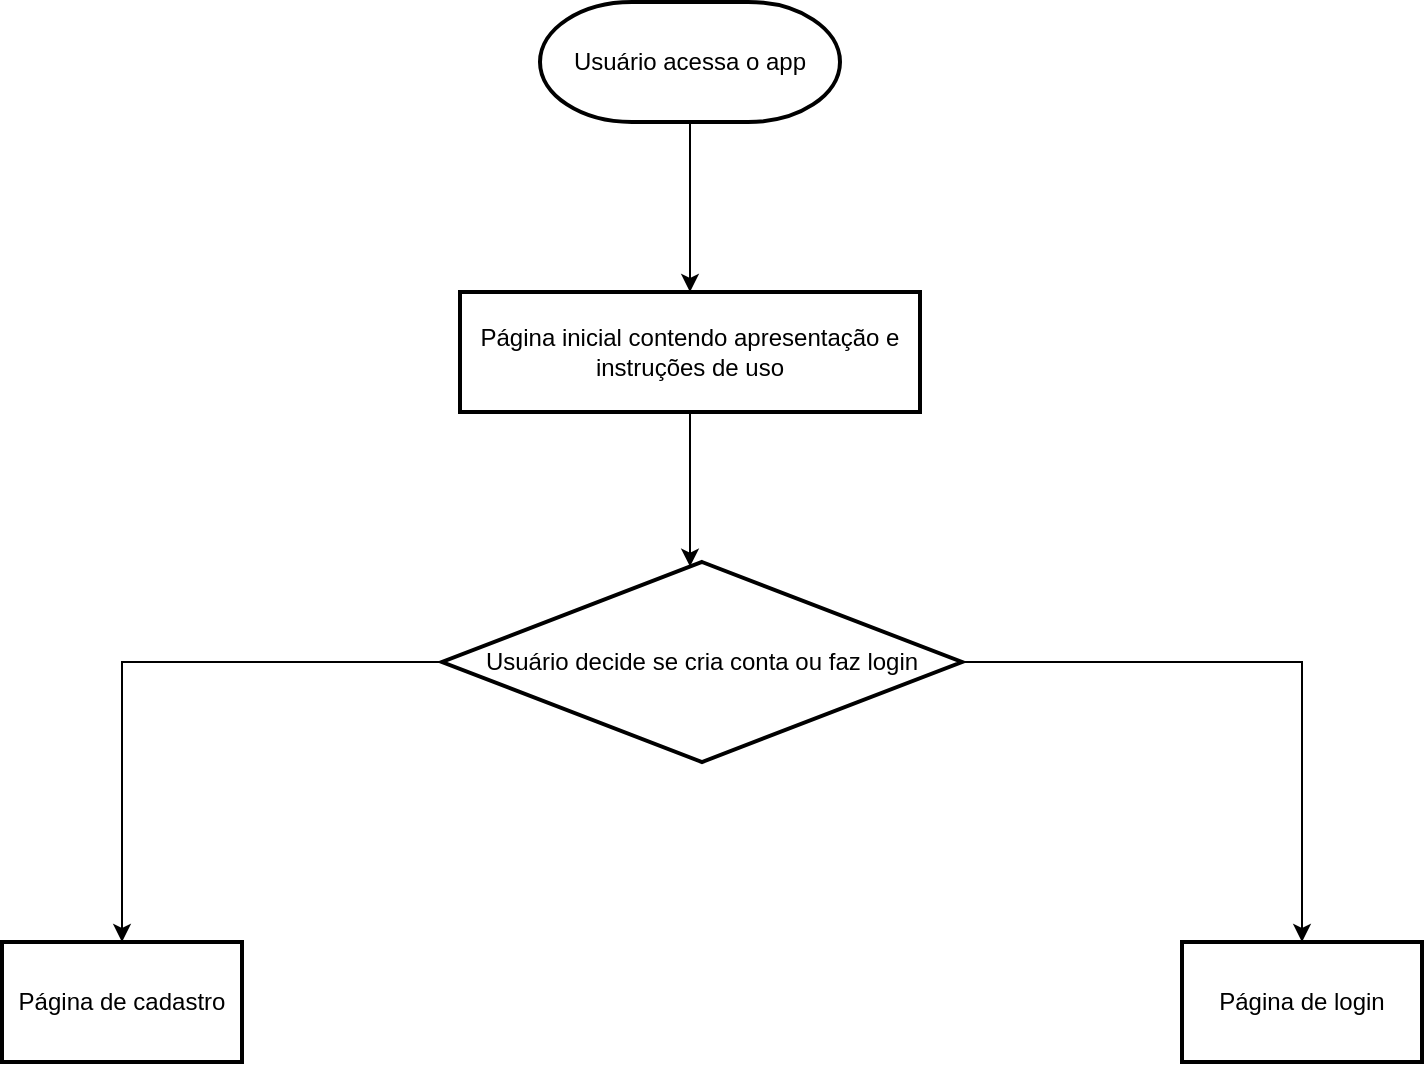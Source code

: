 <mxfile version="21.0.8" type="github">
  <diagram name="Página-1" id="qMCE2wPNyc6NZeqZVjZA">
    <mxGraphModel dx="1050" dy="549" grid="1" gridSize="10" guides="1" tooltips="1" connect="1" arrows="1" fold="1" page="1" pageScale="1" pageWidth="827" pageHeight="1169" math="0" shadow="0">
      <root>
        <mxCell id="0" />
        <mxCell id="1" parent="0" />
        <mxCell id="js2e4M69m9S1stCpQotM-5" value="" style="edgeStyle=orthogonalEdgeStyle;rounded=0;orthogonalLoop=1;jettySize=auto;html=1;" edge="1" parent="1" source="js2e4M69m9S1stCpQotM-3" target="js2e4M69m9S1stCpQotM-4">
          <mxGeometry relative="1" as="geometry" />
        </mxCell>
        <mxCell id="js2e4M69m9S1stCpQotM-3" value="Usuário acessa o app" style="strokeWidth=2;html=1;shape=mxgraph.flowchart.terminator;whiteSpace=wrap;" vertex="1" parent="1">
          <mxGeometry x="339" y="70" width="150" height="60" as="geometry" />
        </mxCell>
        <mxCell id="js2e4M69m9S1stCpQotM-7" value="" style="edgeStyle=orthogonalEdgeStyle;rounded=0;orthogonalLoop=1;jettySize=auto;html=1;" edge="1" parent="1" source="js2e4M69m9S1stCpQotM-4" target="js2e4M69m9S1stCpQotM-6">
          <mxGeometry relative="1" as="geometry">
            <Array as="points">
              <mxPoint x="414" y="340" />
              <mxPoint x="414" y="340" />
            </Array>
          </mxGeometry>
        </mxCell>
        <mxCell id="js2e4M69m9S1stCpQotM-4" value="Página inicial contendo apresentação e instruções de uso" style="whiteSpace=wrap;html=1;strokeWidth=2;" vertex="1" parent="1">
          <mxGeometry x="299" y="215" width="230" height="60" as="geometry" />
        </mxCell>
        <mxCell id="js2e4M69m9S1stCpQotM-9" value="" style="edgeStyle=orthogonalEdgeStyle;rounded=0;orthogonalLoop=1;jettySize=auto;html=1;" edge="1" parent="1" source="js2e4M69m9S1stCpQotM-6" target="js2e4M69m9S1stCpQotM-8">
          <mxGeometry relative="1" as="geometry" />
        </mxCell>
        <mxCell id="js2e4M69m9S1stCpQotM-11" value="" style="edgeStyle=orthogonalEdgeStyle;rounded=0;orthogonalLoop=1;jettySize=auto;html=1;" edge="1" parent="1" source="js2e4M69m9S1stCpQotM-6" target="js2e4M69m9S1stCpQotM-10">
          <mxGeometry relative="1" as="geometry" />
        </mxCell>
        <mxCell id="js2e4M69m9S1stCpQotM-6" value="Usuário decide se cria conta ou faz login" style="rhombus;whiteSpace=wrap;html=1;strokeWidth=2;" vertex="1" parent="1">
          <mxGeometry x="290" y="350" width="260" height="100" as="geometry" />
        </mxCell>
        <mxCell id="js2e4M69m9S1stCpQotM-8" value="Página de cadastro" style="whiteSpace=wrap;html=1;strokeWidth=2;" vertex="1" parent="1">
          <mxGeometry x="70" y="540" width="120" height="60" as="geometry" />
        </mxCell>
        <mxCell id="js2e4M69m9S1stCpQotM-10" value="Página de login" style="whiteSpace=wrap;html=1;strokeWidth=2;" vertex="1" parent="1">
          <mxGeometry x="660" y="540" width="120" height="60" as="geometry" />
        </mxCell>
      </root>
    </mxGraphModel>
  </diagram>
</mxfile>
